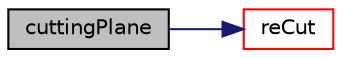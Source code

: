 digraph "cuttingPlane"
{
  bgcolor="transparent";
  edge [fontname="Helvetica",fontsize="10",labelfontname="Helvetica",labelfontsize="10"];
  node [fontname="Helvetica",fontsize="10",shape=record];
  rankdir="LR";
  Node1 [label="cuttingPlane",height=0.2,width=0.4,color="black", fillcolor="grey75", style="filled", fontcolor="black"];
  Node1 -> Node2 [color="midnightblue",fontsize="10",style="solid",fontname="Helvetica"];
  Node2 [label="reCut",height=0.2,width=0.4,color="red",URL="$a00456.html#afc5a74b0ae963b8d5e674c5e8085a158",tooltip="Recut mesh with existing planeDesc, restricted to a list of cells. "];
}
